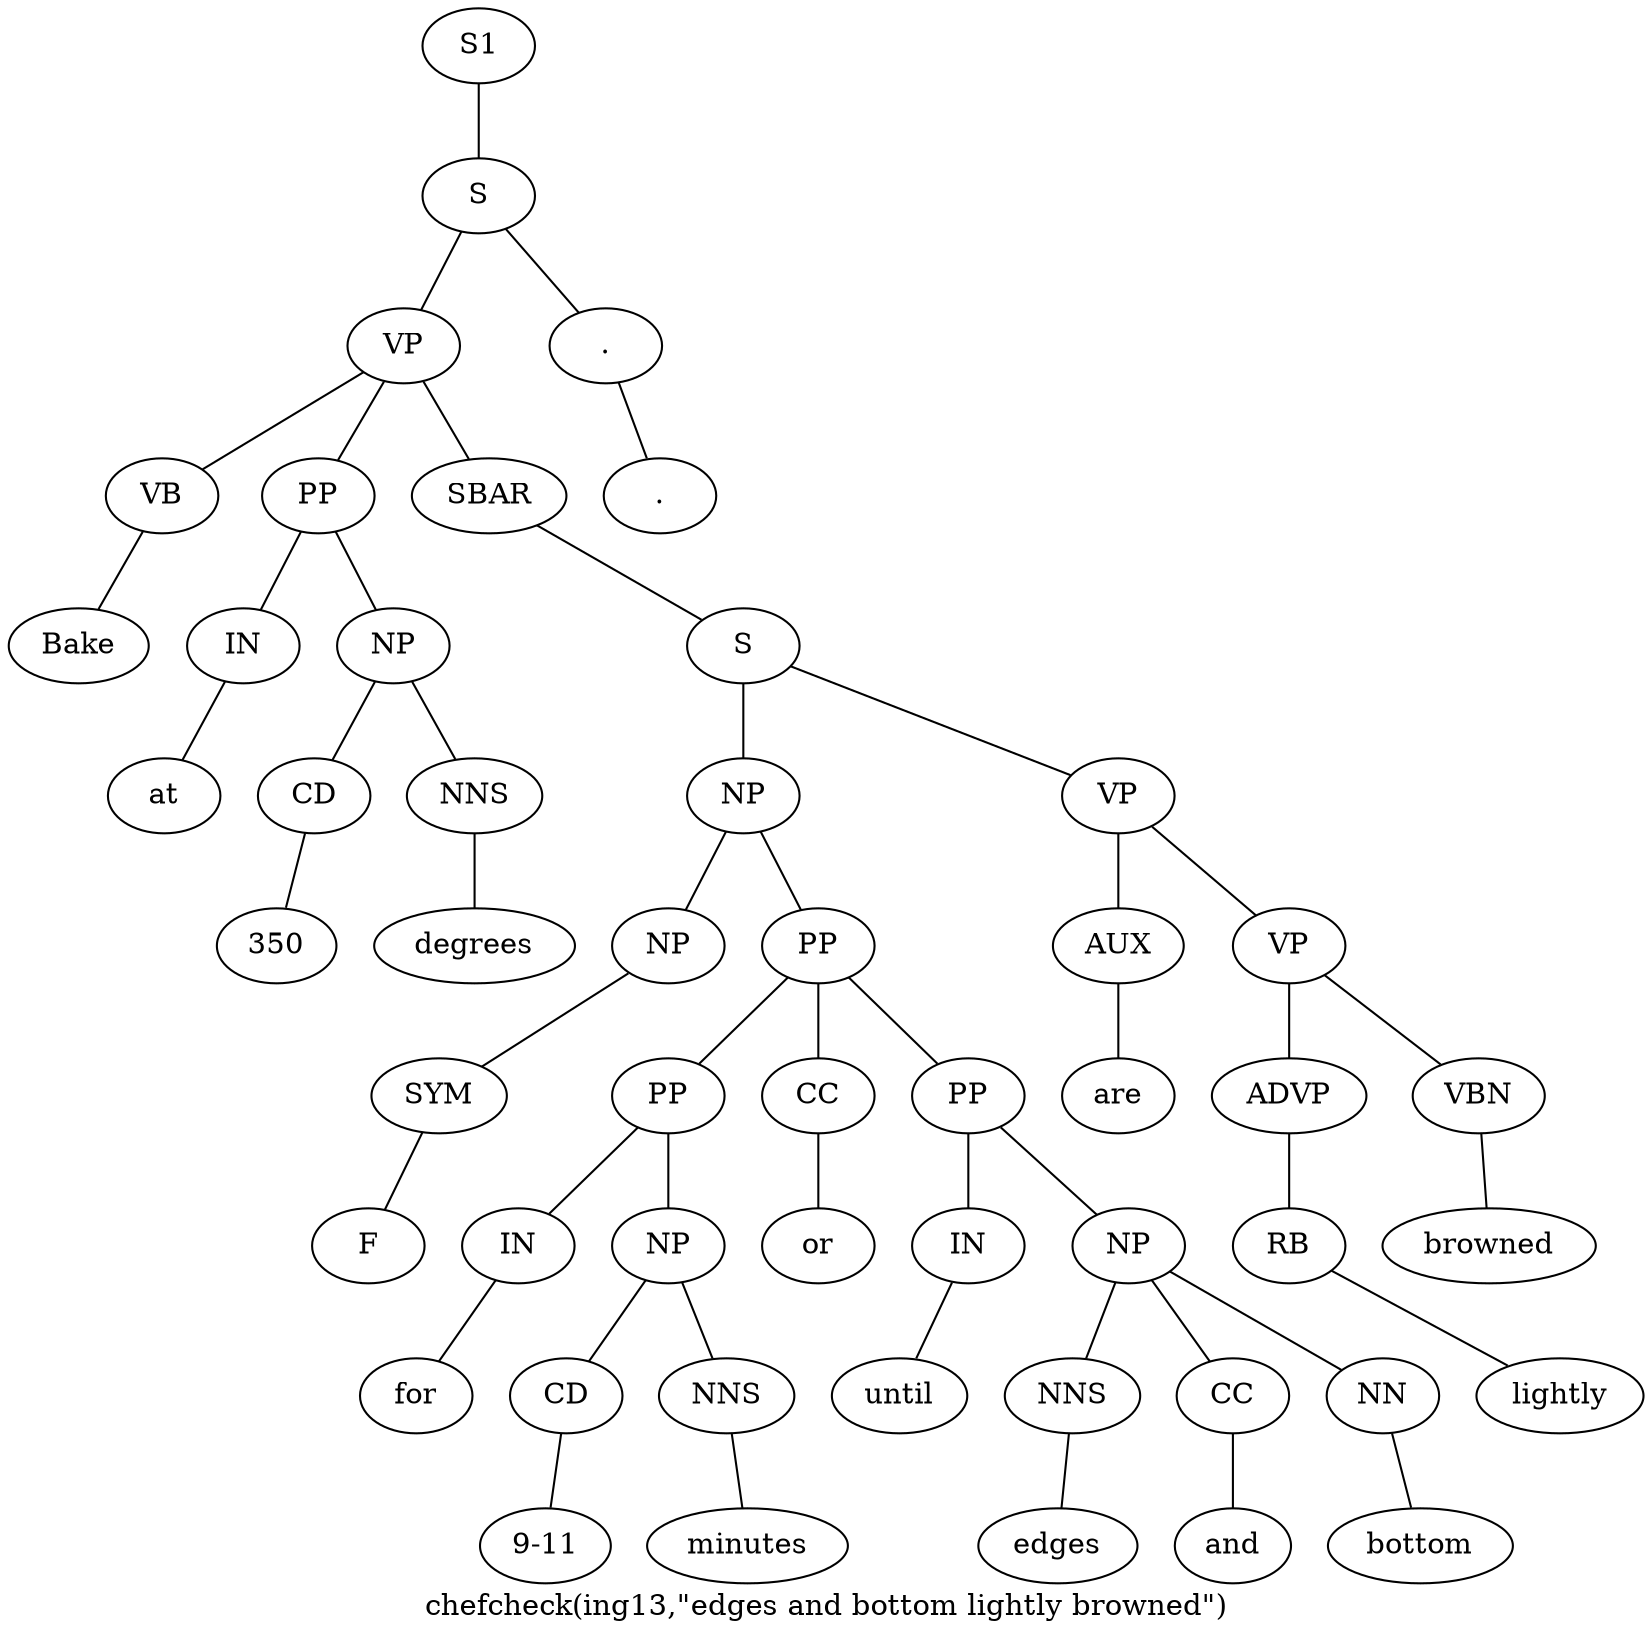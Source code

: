 graph SyntaxGraph {
	label = "chefcheck(ing13,\"edges and bottom lightly browned\")";
	Node0 [label="S1"];
	Node1 [label="S"];
	Node2 [label="VP"];
	Node3 [label="VB"];
	Node4 [label="Bake"];
	Node5 [label="PP"];
	Node6 [label="IN"];
	Node7 [label="at"];
	Node8 [label="NP"];
	Node9 [label="CD"];
	Node10 [label="350"];
	Node11 [label="NNS"];
	Node12 [label="degrees"];
	Node13 [label="SBAR"];
	Node14 [label="S"];
	Node15 [label="NP"];
	Node16 [label="NP"];
	Node17 [label="SYM"];
	Node18 [label="F"];
	Node19 [label="PP"];
	Node20 [label="PP"];
	Node21 [label="IN"];
	Node22 [label="for"];
	Node23 [label="NP"];
	Node24 [label="CD"];
	Node25 [label="9-11"];
	Node26 [label="NNS"];
	Node27 [label="minutes"];
	Node28 [label="CC"];
	Node29 [label="or"];
	Node30 [label="PP"];
	Node31 [label="IN"];
	Node32 [label="until"];
	Node33 [label="NP"];
	Node34 [label="NNS"];
	Node35 [label="edges"];
	Node36 [label="CC"];
	Node37 [label="and"];
	Node38 [label="NN"];
	Node39 [label="bottom"];
	Node40 [label="VP"];
	Node41 [label="AUX"];
	Node42 [label="are"];
	Node43 [label="VP"];
	Node44 [label="ADVP"];
	Node45 [label="RB"];
	Node46 [label="lightly"];
	Node47 [label="VBN"];
	Node48 [label="browned"];
	Node49 [label="."];
	Node50 [label="."];

	Node0 -- Node1;
	Node1 -- Node2;
	Node1 -- Node49;
	Node2 -- Node3;
	Node2 -- Node5;
	Node2 -- Node13;
	Node3 -- Node4;
	Node5 -- Node6;
	Node5 -- Node8;
	Node6 -- Node7;
	Node8 -- Node9;
	Node8 -- Node11;
	Node9 -- Node10;
	Node11 -- Node12;
	Node13 -- Node14;
	Node14 -- Node15;
	Node14 -- Node40;
	Node15 -- Node16;
	Node15 -- Node19;
	Node16 -- Node17;
	Node17 -- Node18;
	Node19 -- Node20;
	Node19 -- Node28;
	Node19 -- Node30;
	Node20 -- Node21;
	Node20 -- Node23;
	Node21 -- Node22;
	Node23 -- Node24;
	Node23 -- Node26;
	Node24 -- Node25;
	Node26 -- Node27;
	Node28 -- Node29;
	Node30 -- Node31;
	Node30 -- Node33;
	Node31 -- Node32;
	Node33 -- Node34;
	Node33 -- Node36;
	Node33 -- Node38;
	Node34 -- Node35;
	Node36 -- Node37;
	Node38 -- Node39;
	Node40 -- Node41;
	Node40 -- Node43;
	Node41 -- Node42;
	Node43 -- Node44;
	Node43 -- Node47;
	Node44 -- Node45;
	Node45 -- Node46;
	Node47 -- Node48;
	Node49 -- Node50;
}
